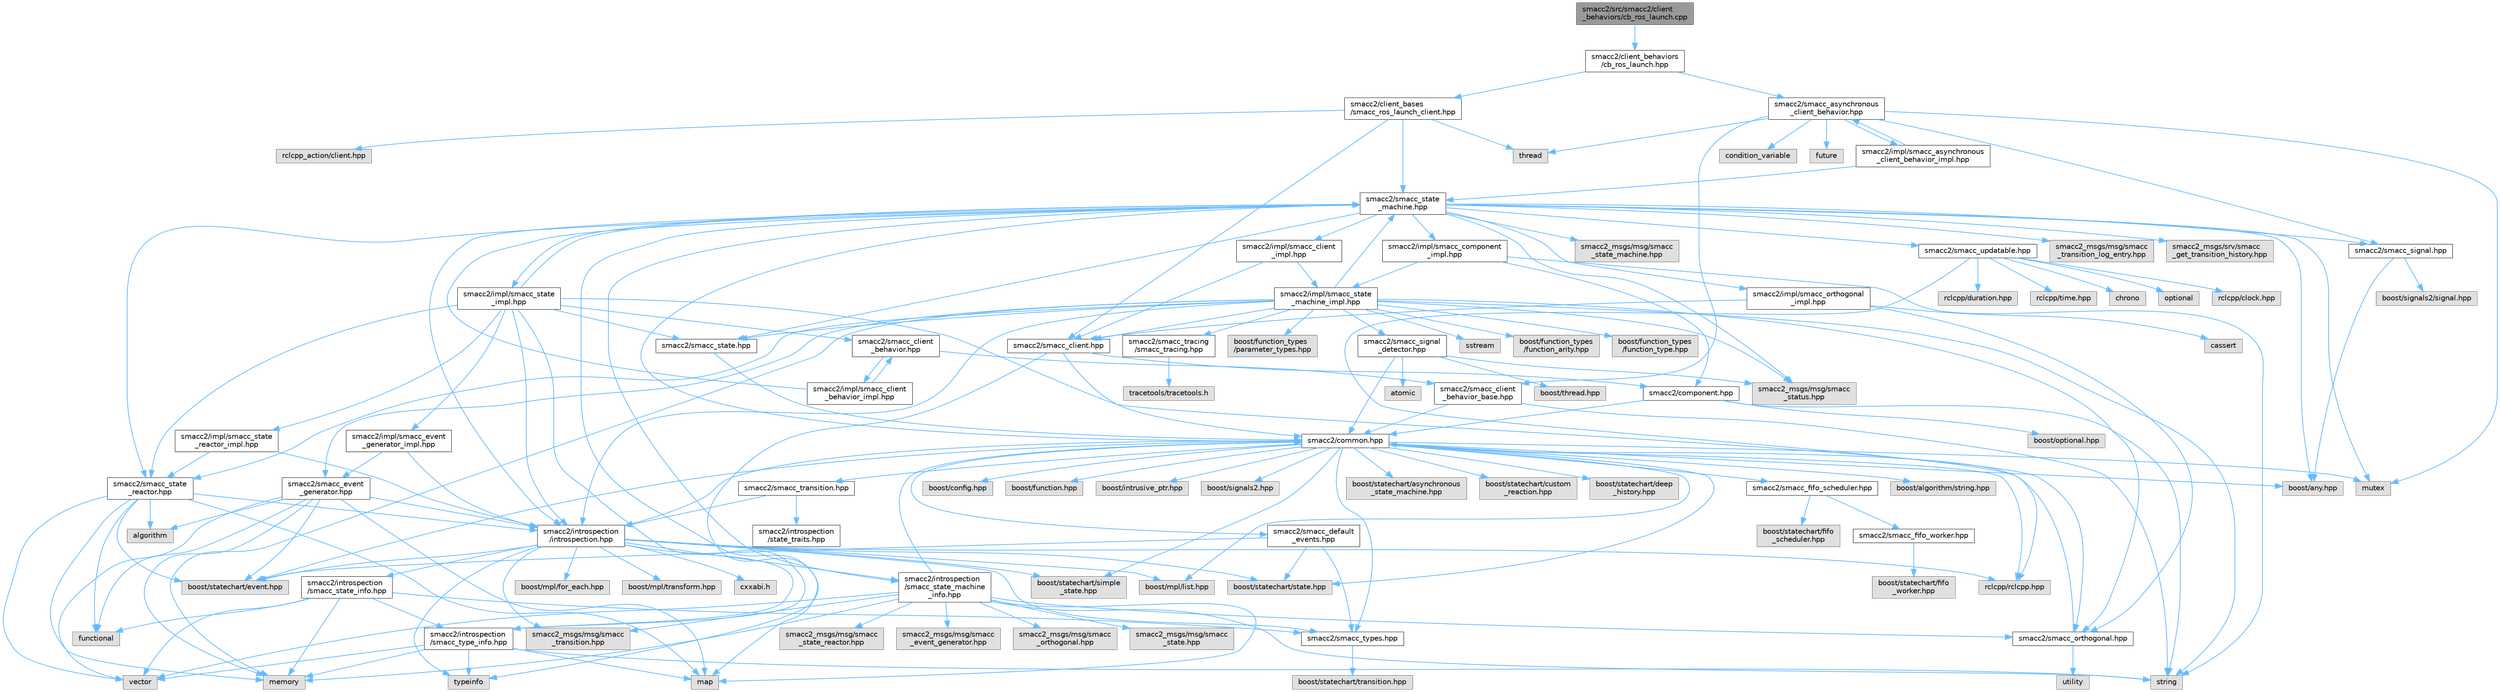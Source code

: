 digraph "smacc2/src/smacc2/client_behaviors/cb_ros_launch.cpp"
{
 // LATEX_PDF_SIZE
  bgcolor="transparent";
  edge [fontname=Helvetica,fontsize=10,labelfontname=Helvetica,labelfontsize=10];
  node [fontname=Helvetica,fontsize=10,shape=box,height=0.2,width=0.4];
  Node1 [label="smacc2/src/smacc2/client\l_behaviors/cb_ros_launch.cpp",height=0.2,width=0.4,color="gray40", fillcolor="grey60", style="filled", fontcolor="black",tooltip=" "];
  Node1 -> Node2 [color="steelblue1",style="solid"];
  Node2 [label="smacc2/client_behaviors\l/cb_ros_launch.hpp",height=0.2,width=0.4,color="grey40", fillcolor="white", style="filled",URL="$cb__ros__launch_8hpp.html",tooltip=" "];
  Node2 -> Node3 [color="steelblue1",style="solid"];
  Node3 [label="smacc2/client_bases\l/smacc_ros_launch_client.hpp",height=0.2,width=0.4,color="grey40", fillcolor="white", style="filled",URL="$smacc__ros__launch__client_8hpp.html",tooltip=" "];
  Node3 -> Node4 [color="steelblue1",style="solid"];
  Node4 [label="smacc2/smacc_client.hpp",height=0.2,width=0.4,color="grey40", fillcolor="white", style="filled",URL="$smacc__client_8hpp.html",tooltip=" "];
  Node4 -> Node5 [color="steelblue1",style="solid"];
  Node5 [label="smacc2/common.hpp",height=0.2,width=0.4,color="grey40", fillcolor="white", style="filled",URL="$common_8hpp.html",tooltip=" "];
  Node5 -> Node6 [color="steelblue1",style="solid"];
  Node6 [label="boost/statechart/asynchronous\l_state_machine.hpp",height=0.2,width=0.4,color="grey60", fillcolor="#E0E0E0", style="filled",tooltip=" "];
  Node5 -> Node7 [color="steelblue1",style="solid"];
  Node7 [label="boost/statechart/custom\l_reaction.hpp",height=0.2,width=0.4,color="grey60", fillcolor="#E0E0E0", style="filled",tooltip=" "];
  Node5 -> Node8 [color="steelblue1",style="solid"];
  Node8 [label="boost/statechart/deep\l_history.hpp",height=0.2,width=0.4,color="grey60", fillcolor="#E0E0E0", style="filled",tooltip=" "];
  Node5 -> Node9 [color="steelblue1",style="solid"];
  Node9 [label="boost/statechart/event.hpp",height=0.2,width=0.4,color="grey60", fillcolor="#E0E0E0", style="filled",tooltip=" "];
  Node5 -> Node10 [color="steelblue1",style="solid"];
  Node10 [label="boost/statechart/simple\l_state.hpp",height=0.2,width=0.4,color="grey60", fillcolor="#E0E0E0", style="filled",tooltip=" "];
  Node5 -> Node11 [color="steelblue1",style="solid"];
  Node11 [label="boost/statechart/state.hpp",height=0.2,width=0.4,color="grey60", fillcolor="#E0E0E0", style="filled",tooltip=" "];
  Node5 -> Node12 [color="steelblue1",style="solid"];
  Node12 [label="boost/algorithm/string.hpp",height=0.2,width=0.4,color="grey60", fillcolor="#E0E0E0", style="filled",tooltip=" "];
  Node5 -> Node13 [color="steelblue1",style="solid"];
  Node13 [label="boost/any.hpp",height=0.2,width=0.4,color="grey60", fillcolor="#E0E0E0", style="filled",tooltip=" "];
  Node5 -> Node14 [color="steelblue1",style="solid"];
  Node14 [label="boost/config.hpp",height=0.2,width=0.4,color="grey60", fillcolor="#E0E0E0", style="filled",tooltip=" "];
  Node5 -> Node15 [color="steelblue1",style="solid"];
  Node15 [label="boost/function.hpp",height=0.2,width=0.4,color="grey60", fillcolor="#E0E0E0", style="filled",tooltip=" "];
  Node5 -> Node16 [color="steelblue1",style="solid"];
  Node16 [label="boost/intrusive_ptr.hpp",height=0.2,width=0.4,color="grey60", fillcolor="#E0E0E0", style="filled",tooltip=" "];
  Node5 -> Node17 [color="steelblue1",style="solid"];
  Node17 [label="boost/mpl/list.hpp",height=0.2,width=0.4,color="grey60", fillcolor="#E0E0E0", style="filled",tooltip=" "];
  Node5 -> Node18 [color="steelblue1",style="solid"];
  Node18 [label="boost/signals2.hpp",height=0.2,width=0.4,color="grey60", fillcolor="#E0E0E0", style="filled",tooltip=" "];
  Node5 -> Node19 [color="steelblue1",style="solid"];
  Node19 [label="mutex",height=0.2,width=0.4,color="grey60", fillcolor="#E0E0E0", style="filled",tooltip=" "];
  Node5 -> Node20 [color="steelblue1",style="solid"];
  Node20 [label="rclcpp/rclcpp.hpp",height=0.2,width=0.4,color="grey60", fillcolor="#E0E0E0", style="filled",tooltip=" "];
  Node5 -> Node21 [color="steelblue1",style="solid"];
  Node21 [label="smacc2/introspection\l/introspection.hpp",height=0.2,width=0.4,color="grey40", fillcolor="white", style="filled",URL="$introspection_8hpp.html",tooltip=" "];
  Node21 -> Node9 [color="steelblue1",style="solid"];
  Node21 -> Node10 [color="steelblue1",style="solid"];
  Node21 -> Node11 [color="steelblue1",style="solid"];
  Node21 -> Node22 [color="steelblue1",style="solid"];
  Node22 [label="boost/mpl/for_each.hpp",height=0.2,width=0.4,color="grey60", fillcolor="#E0E0E0", style="filled",tooltip=" "];
  Node21 -> Node17 [color="steelblue1",style="solid"];
  Node21 -> Node23 [color="steelblue1",style="solid"];
  Node23 [label="boost/mpl/transform.hpp",height=0.2,width=0.4,color="grey60", fillcolor="#E0E0E0", style="filled",tooltip=" "];
  Node21 -> Node20 [color="steelblue1",style="solid"];
  Node21 -> Node24 [color="steelblue1",style="solid"];
  Node24 [label="typeinfo",height=0.2,width=0.4,color="grey60", fillcolor="#E0E0E0", style="filled",tooltip=" "];
  Node21 -> Node25 [color="steelblue1",style="solid"];
  Node25 [label="smacc2/introspection\l/smacc_state_info.hpp",height=0.2,width=0.4,color="grey40", fillcolor="white", style="filled",URL="$smacc__state__info_8hpp.html",tooltip=" "];
  Node25 -> Node26 [color="steelblue1",style="solid"];
  Node26 [label="functional",height=0.2,width=0.4,color="grey60", fillcolor="#E0E0E0", style="filled",tooltip=" "];
  Node25 -> Node27 [color="steelblue1",style="solid"];
  Node27 [label="memory",height=0.2,width=0.4,color="grey60", fillcolor="#E0E0E0", style="filled",tooltip=" "];
  Node25 -> Node28 [color="steelblue1",style="solid"];
  Node28 [label="smacc2/introspection\l/smacc_type_info.hpp",height=0.2,width=0.4,color="grey40", fillcolor="white", style="filled",URL="$smacc__type__info_8hpp.html",tooltip=" "];
  Node28 -> Node29 [color="steelblue1",style="solid"];
  Node29 [label="map",height=0.2,width=0.4,color="grey60", fillcolor="#E0E0E0", style="filled",tooltip=" "];
  Node28 -> Node27 [color="steelblue1",style="solid"];
  Node28 -> Node30 [color="steelblue1",style="solid"];
  Node30 [label="string",height=0.2,width=0.4,color="grey60", fillcolor="#E0E0E0", style="filled",tooltip=" "];
  Node28 -> Node24 [color="steelblue1",style="solid"];
  Node28 -> Node31 [color="steelblue1",style="solid"];
  Node31 [label="vector",height=0.2,width=0.4,color="grey60", fillcolor="#E0E0E0", style="filled",tooltip=" "];
  Node25 -> Node32 [color="steelblue1",style="solid"];
  Node32 [label="smacc2/smacc_types.hpp",height=0.2,width=0.4,color="grey40", fillcolor="white", style="filled",URL="$smacc__types_8hpp.html",tooltip=" "];
  Node32 -> Node33 [color="steelblue1",style="solid"];
  Node33 [label="boost/statechart/transition.hpp",height=0.2,width=0.4,color="grey60", fillcolor="#E0E0E0", style="filled",tooltip=" "];
  Node25 -> Node31 [color="steelblue1",style="solid"];
  Node21 -> Node28 [color="steelblue1",style="solid"];
  Node21 -> Node32 [color="steelblue1",style="solid"];
  Node21 -> Node34 [color="steelblue1",style="solid"];
  Node34 [label="cxxabi.h",height=0.2,width=0.4,color="grey60", fillcolor="#E0E0E0", style="filled",tooltip=" "];
  Node21 -> Node35 [color="steelblue1",style="solid"];
  Node35 [label="smacc2_msgs/msg/smacc\l_transition.hpp",height=0.2,width=0.4,color="grey60", fillcolor="#E0E0E0", style="filled",tooltip=" "];
  Node21 -> Node36 [color="steelblue1",style="solid"];
  Node36 [label="smacc2/introspection\l/smacc_state_machine\l_info.hpp",height=0.2,width=0.4,color="grey40", fillcolor="white", style="filled",URL="$smacc__state__machine__info_8hpp.html",tooltip=" "];
  Node36 -> Node29 [color="steelblue1",style="solid"];
  Node36 -> Node27 [color="steelblue1",style="solid"];
  Node36 -> Node30 [color="steelblue1",style="solid"];
  Node36 -> Node31 [color="steelblue1",style="solid"];
  Node36 -> Node5 [color="steelblue1",style="solid"];
  Node36 -> Node37 [color="steelblue1",style="solid"];
  Node37 [label="smacc2/smacc_orthogonal.hpp",height=0.2,width=0.4,color="grey40", fillcolor="white", style="filled",URL="$smacc__orthogonal_8hpp.html",tooltip=" "];
  Node37 -> Node5 [color="steelblue1",style="solid"];
  Node37 -> Node38 [color="steelblue1",style="solid"];
  Node38 [label="utility",height=0.2,width=0.4,color="grey60", fillcolor="#E0E0E0", style="filled",tooltip=" "];
  Node36 -> Node39 [color="steelblue1",style="solid"];
  Node39 [label="smacc2_msgs/msg/smacc\l_event_generator.hpp",height=0.2,width=0.4,color="grey60", fillcolor="#E0E0E0", style="filled",tooltip=" "];
  Node36 -> Node40 [color="steelblue1",style="solid"];
  Node40 [label="smacc2_msgs/msg/smacc\l_orthogonal.hpp",height=0.2,width=0.4,color="grey60", fillcolor="#E0E0E0", style="filled",tooltip=" "];
  Node36 -> Node41 [color="steelblue1",style="solid"];
  Node41 [label="smacc2_msgs/msg/smacc\l_state.hpp",height=0.2,width=0.4,color="grey60", fillcolor="#E0E0E0", style="filled",tooltip=" "];
  Node36 -> Node42 [color="steelblue1",style="solid"];
  Node42 [label="smacc2_msgs/msg/smacc\l_state_reactor.hpp",height=0.2,width=0.4,color="grey60", fillcolor="#E0E0E0", style="filled",tooltip=" "];
  Node36 -> Node35 [color="steelblue1",style="solid"];
  Node5 -> Node43 [color="steelblue1",style="solid"];
  Node43 [label="smacc2/smacc_fifo_scheduler.hpp",height=0.2,width=0.4,color="grey40", fillcolor="white", style="filled",URL="$smacc__fifo__scheduler_8hpp.html",tooltip=" "];
  Node43 -> Node44 [color="steelblue1",style="solid"];
  Node44 [label="boost/statechart/fifo\l_scheduler.hpp",height=0.2,width=0.4,color="grey60", fillcolor="#E0E0E0", style="filled",tooltip=" "];
  Node43 -> Node45 [color="steelblue1",style="solid"];
  Node45 [label="smacc2/smacc_fifo_worker.hpp",height=0.2,width=0.4,color="grey40", fillcolor="white", style="filled",URL="$smacc__fifo__worker_8hpp.html",tooltip=" "];
  Node45 -> Node46 [color="steelblue1",style="solid"];
  Node46 [label="boost/statechart/fifo\l_worker.hpp",height=0.2,width=0.4,color="grey60", fillcolor="#E0E0E0", style="filled",tooltip=" "];
  Node5 -> Node32 [color="steelblue1",style="solid"];
  Node5 -> Node47 [color="steelblue1",style="solid"];
  Node47 [label="smacc2/smacc_default\l_events.hpp",height=0.2,width=0.4,color="grey40", fillcolor="white", style="filled",URL="$smacc__default__events_8hpp.html",tooltip=" "];
  Node47 -> Node32 [color="steelblue1",style="solid"];
  Node47 -> Node9 [color="steelblue1",style="solid"];
  Node47 -> Node11 [color="steelblue1",style="solid"];
  Node5 -> Node48 [color="steelblue1",style="solid"];
  Node48 [label="smacc2/smacc_transition.hpp",height=0.2,width=0.4,color="grey40", fillcolor="white", style="filled",URL="$smacc__transition_8hpp.html",tooltip=" "];
  Node48 -> Node21 [color="steelblue1",style="solid"];
  Node48 -> Node49 [color="steelblue1",style="solid"];
  Node49 [label="smacc2/introspection\l/state_traits.hpp",height=0.2,width=0.4,color="grey40", fillcolor="white", style="filled",URL="$state__traits_8hpp.html",tooltip=" "];
  Node4 -> Node50 [color="steelblue1",style="solid"];
  Node50 [label="smacc2/component.hpp",height=0.2,width=0.4,color="grey40", fillcolor="white", style="filled",URL="$component_8hpp.html",tooltip=" "];
  Node50 -> Node30 [color="steelblue1",style="solid"];
  Node50 -> Node51 [color="steelblue1",style="solid"];
  Node51 [label="boost/optional.hpp",height=0.2,width=0.4,color="grey60", fillcolor="#E0E0E0", style="filled",tooltip=" "];
  Node50 -> Node5 [color="steelblue1",style="solid"];
  Node4 -> Node24 [color="steelblue1",style="solid"];
  Node3 -> Node52 [color="steelblue1",style="solid"];
  Node52 [label="smacc2/smacc_state\l_machine.hpp",height=0.2,width=0.4,color="grey40", fillcolor="white", style="filled",URL="$smacc__state__machine_8hpp.html",tooltip=" "];
  Node52 -> Node13 [color="steelblue1",style="solid"];
  Node52 -> Node29 [color="steelblue1",style="solid"];
  Node52 -> Node19 [color="steelblue1",style="solid"];
  Node52 -> Node5 [color="steelblue1",style="solid"];
  Node52 -> Node21 [color="steelblue1",style="solid"];
  Node52 -> Node36 [color="steelblue1",style="solid"];
  Node52 -> Node53 [color="steelblue1",style="solid"];
  Node53 [label="smacc2/smacc_signal.hpp",height=0.2,width=0.4,color="grey40", fillcolor="white", style="filled",URL="$smacc__signal_8hpp.html",tooltip=" "];
  Node53 -> Node13 [color="steelblue1",style="solid"];
  Node53 -> Node54 [color="steelblue1",style="solid"];
  Node54 [label="boost/signals2/signal.hpp",height=0.2,width=0.4,color="grey60", fillcolor="#E0E0E0", style="filled",tooltip=" "];
  Node52 -> Node55 [color="steelblue1",style="solid"];
  Node55 [label="smacc2/smacc_updatable.hpp",height=0.2,width=0.4,color="grey40", fillcolor="white", style="filled",URL="$smacc__updatable_8hpp.html",tooltip=" "];
  Node55 -> Node56 [color="steelblue1",style="solid"];
  Node56 [label="chrono",height=0.2,width=0.4,color="grey60", fillcolor="#E0E0E0", style="filled",tooltip=" "];
  Node55 -> Node57 [color="steelblue1",style="solid"];
  Node57 [label="optional",height=0.2,width=0.4,color="grey60", fillcolor="#E0E0E0", style="filled",tooltip=" "];
  Node55 -> Node58 [color="steelblue1",style="solid"];
  Node58 [label="rclcpp/clock.hpp",height=0.2,width=0.4,color="grey60", fillcolor="#E0E0E0", style="filled",tooltip=" "];
  Node55 -> Node59 [color="steelblue1",style="solid"];
  Node59 [label="rclcpp/duration.hpp",height=0.2,width=0.4,color="grey60", fillcolor="#E0E0E0", style="filled",tooltip=" "];
  Node55 -> Node20 [color="steelblue1",style="solid"];
  Node55 -> Node60 [color="steelblue1",style="solid"];
  Node60 [label="rclcpp/time.hpp",height=0.2,width=0.4,color="grey60", fillcolor="#E0E0E0", style="filled",tooltip=" "];
  Node52 -> Node61 [color="steelblue1",style="solid"];
  Node61 [label="smacc2_msgs/msg/smacc\l_state_machine.hpp",height=0.2,width=0.4,color="grey60", fillcolor="#E0E0E0", style="filled",tooltip=" "];
  Node52 -> Node62 [color="steelblue1",style="solid"];
  Node62 [label="smacc2_msgs/msg/smacc\l_status.hpp",height=0.2,width=0.4,color="grey60", fillcolor="#E0E0E0", style="filled",tooltip=" "];
  Node52 -> Node63 [color="steelblue1",style="solid"];
  Node63 [label="smacc2_msgs/msg/smacc\l_transition_log_entry.hpp",height=0.2,width=0.4,color="grey60", fillcolor="#E0E0E0", style="filled",tooltip=" "];
  Node52 -> Node64 [color="steelblue1",style="solid"];
  Node64 [label="smacc2_msgs/srv/smacc\l_get_transition_history.hpp",height=0.2,width=0.4,color="grey60", fillcolor="#E0E0E0", style="filled",tooltip=" "];
  Node52 -> Node65 [color="steelblue1",style="solid"];
  Node65 [label="smacc2/smacc_state.hpp",height=0.2,width=0.4,color="grey40", fillcolor="white", style="filled",URL="$smacc__state_8hpp.html",tooltip=" "];
  Node65 -> Node5 [color="steelblue1",style="solid"];
  Node52 -> Node66 [color="steelblue1",style="solid"];
  Node66 [label="smacc2/smacc_state\l_reactor.hpp",height=0.2,width=0.4,color="grey40", fillcolor="white", style="filled",URL="$smacc__state__reactor_8hpp.html",tooltip=" "];
  Node66 -> Node67 [color="steelblue1",style="solid"];
  Node67 [label="algorithm",height=0.2,width=0.4,color="grey60", fillcolor="#E0E0E0", style="filled",tooltip=" "];
  Node66 -> Node9 [color="steelblue1",style="solid"];
  Node66 -> Node26 [color="steelblue1",style="solid"];
  Node66 -> Node29 [color="steelblue1",style="solid"];
  Node66 -> Node27 [color="steelblue1",style="solid"];
  Node66 -> Node21 [color="steelblue1",style="solid"];
  Node66 -> Node31 [color="steelblue1",style="solid"];
  Node52 -> Node68 [color="steelblue1",style="solid"];
  Node68 [label="smacc2/impl/smacc_client\l_impl.hpp",height=0.2,width=0.4,color="grey40", fillcolor="white", style="filled",URL="$smacc__client__impl_8hpp.html",tooltip=" "];
  Node68 -> Node69 [color="steelblue1",style="solid"];
  Node69 [label="smacc2/impl/smacc_state\l_machine_impl.hpp",height=0.2,width=0.4,color="grey40", fillcolor="white", style="filled",URL="$smacc__state__machine__impl_8hpp.html",tooltip=" "];
  Node69 -> Node27 [color="steelblue1",style="solid"];
  Node69 -> Node70 [color="steelblue1",style="solid"];
  Node70 [label="sstream",height=0.2,width=0.4,color="grey60", fillcolor="#E0E0E0", style="filled",tooltip=" "];
  Node69 -> Node30 [color="steelblue1",style="solid"];
  Node69 -> Node21 [color="steelblue1",style="solid"];
  Node69 -> Node4 [color="steelblue1",style="solid"];
  Node69 -> Node71 [color="steelblue1",style="solid"];
  Node71 [label="smacc2/smacc_event\l_generator.hpp",height=0.2,width=0.4,color="grey40", fillcolor="white", style="filled",URL="$smacc__event__generator_8hpp.html",tooltip=" "];
  Node71 -> Node67 [color="steelblue1",style="solid"];
  Node71 -> Node9 [color="steelblue1",style="solid"];
  Node71 -> Node26 [color="steelblue1",style="solid"];
  Node71 -> Node29 [color="steelblue1",style="solid"];
  Node71 -> Node27 [color="steelblue1",style="solid"];
  Node71 -> Node21 [color="steelblue1",style="solid"];
  Node71 -> Node31 [color="steelblue1",style="solid"];
  Node69 -> Node37 [color="steelblue1",style="solid"];
  Node69 -> Node72 [color="steelblue1",style="solid"];
  Node72 [label="smacc2/smacc_signal\l_detector.hpp",height=0.2,width=0.4,color="grey40", fillcolor="white", style="filled",URL="$smacc__signal__detector_8hpp.html",tooltip=" "];
  Node72 -> Node73 [color="steelblue1",style="solid"];
  Node73 [label="atomic",height=0.2,width=0.4,color="grey60", fillcolor="#E0E0E0", style="filled",tooltip=" "];
  Node72 -> Node74 [color="steelblue1",style="solid"];
  Node74 [label="boost/thread.hpp",height=0.2,width=0.4,color="grey60", fillcolor="#E0E0E0", style="filled",tooltip=" "];
  Node72 -> Node5 [color="steelblue1",style="solid"];
  Node72 -> Node62 [color="steelblue1",style="solid"];
  Node69 -> Node65 [color="steelblue1",style="solid"];
  Node69 -> Node52 [color="steelblue1",style="solid"];
  Node69 -> Node66 [color="steelblue1",style="solid"];
  Node69 -> Node75 [color="steelblue1",style="solid"];
  Node75 [label="boost/function_types\l/function_arity.hpp",height=0.2,width=0.4,color="grey60", fillcolor="#E0E0E0", style="filled",tooltip=" "];
  Node69 -> Node76 [color="steelblue1",style="solid"];
  Node76 [label="boost/function_types\l/function_type.hpp",height=0.2,width=0.4,color="grey60", fillcolor="#E0E0E0", style="filled",tooltip=" "];
  Node69 -> Node77 [color="steelblue1",style="solid"];
  Node77 [label="boost/function_types\l/parameter_types.hpp",height=0.2,width=0.4,color="grey60", fillcolor="#E0E0E0", style="filled",tooltip=" "];
  Node69 -> Node78 [color="steelblue1",style="solid"];
  Node78 [label="smacc2/smacc_tracing\l/smacc_tracing.hpp",height=0.2,width=0.4,color="grey40", fillcolor="white", style="filled",URL="$smacc__tracing_8hpp.html",tooltip=" "];
  Node78 -> Node79 [color="steelblue1",style="solid"];
  Node79 [label="tracetools/tracetools.h",height=0.2,width=0.4,color="grey60", fillcolor="#E0E0E0", style="filled",tooltip=" "];
  Node69 -> Node62 [color="steelblue1",style="solid"];
  Node68 -> Node4 [color="steelblue1",style="solid"];
  Node52 -> Node80 [color="steelblue1",style="solid"];
  Node80 [label="smacc2/impl/smacc_component\l_impl.hpp",height=0.2,width=0.4,color="grey40", fillcolor="white", style="filled",URL="$smacc__component__impl_8hpp.html",tooltip=" "];
  Node80 -> Node30 [color="steelblue1",style="solid"];
  Node80 -> Node50 [color="steelblue1",style="solid"];
  Node80 -> Node69 [color="steelblue1",style="solid"];
  Node52 -> Node81 [color="steelblue1",style="solid"];
  Node81 [label="smacc2/impl/smacc_orthogonal\l_impl.hpp",height=0.2,width=0.4,color="grey40", fillcolor="white", style="filled",URL="$smacc__orthogonal__impl_8hpp.html",tooltip=" "];
  Node81 -> Node82 [color="steelblue1",style="solid"];
  Node82 [label="cassert",height=0.2,width=0.4,color="grey60", fillcolor="#E0E0E0", style="filled",tooltip=" "];
  Node81 -> Node4 [color="steelblue1",style="solid"];
  Node81 -> Node37 [color="steelblue1",style="solid"];
  Node52 -> Node83 [color="steelblue1",style="solid"];
  Node83 [label="smacc2/impl/smacc_state\l_impl.hpp",height=0.2,width=0.4,color="grey40", fillcolor="white", style="filled",URL="$smacc__state__impl_8hpp.html",tooltip=" "];
  Node83 -> Node21 [color="steelblue1",style="solid"];
  Node83 -> Node84 [color="steelblue1",style="solid"];
  Node84 [label="smacc2/smacc_client\l_behavior.hpp",height=0.2,width=0.4,color="grey40", fillcolor="white", style="filled",URL="$smacc__client__behavior_8hpp.html",tooltip=" "];
  Node84 -> Node85 [color="steelblue1",style="solid"];
  Node85 [label="smacc2/smacc_client\l_behavior_base.hpp",height=0.2,width=0.4,color="grey40", fillcolor="white", style="filled",URL="$smacc__client__behavior__base_8hpp.html",tooltip=" "];
  Node85 -> Node30 [color="steelblue1",style="solid"];
  Node85 -> Node5 [color="steelblue1",style="solid"];
  Node84 -> Node86 [color="steelblue1",style="solid"];
  Node86 [label="smacc2/impl/smacc_client\l_behavior_impl.hpp",height=0.2,width=0.4,color="grey40", fillcolor="white", style="filled",URL="$smacc__client__behavior__impl_8hpp.html",tooltip=" "];
  Node86 -> Node84 [color="steelblue1",style="solid"];
  Node86 -> Node52 [color="steelblue1",style="solid"];
  Node83 -> Node37 [color="steelblue1",style="solid"];
  Node83 -> Node65 [color="steelblue1",style="solid"];
  Node83 -> Node66 [color="steelblue1",style="solid"];
  Node83 -> Node28 [color="steelblue1",style="solid"];
  Node83 -> Node52 [color="steelblue1",style="solid"];
  Node83 -> Node87 [color="steelblue1",style="solid"];
  Node87 [label="smacc2/impl/smacc_event\l_generator_impl.hpp",height=0.2,width=0.4,color="grey40", fillcolor="white", style="filled",URL="$smacc__event__generator__impl_8hpp.html",tooltip=" "];
  Node87 -> Node21 [color="steelblue1",style="solid"];
  Node87 -> Node71 [color="steelblue1",style="solid"];
  Node83 -> Node88 [color="steelblue1",style="solid"];
  Node88 [label="smacc2/impl/smacc_state\l_reactor_impl.hpp",height=0.2,width=0.4,color="grey40", fillcolor="white", style="filled",URL="$smacc__state__reactor__impl_8hpp.html",tooltip=" "];
  Node88 -> Node21 [color="steelblue1",style="solid"];
  Node88 -> Node66 [color="steelblue1",style="solid"];
  Node3 -> Node89 [color="steelblue1",style="solid"];
  Node89 [label="rclcpp_action/client.hpp",height=0.2,width=0.4,color="grey60", fillcolor="#E0E0E0", style="filled",tooltip=" "];
  Node3 -> Node90 [color="steelblue1",style="solid"];
  Node90 [label="thread",height=0.2,width=0.4,color="grey60", fillcolor="#E0E0E0", style="filled",tooltip=" "];
  Node2 -> Node91 [color="steelblue1",style="solid"];
  Node91 [label="smacc2/smacc_asynchronous\l_client_behavior.hpp",height=0.2,width=0.4,color="grey40", fillcolor="white", style="filled",URL="$smacc__asynchronous__client__behavior_8hpp.html",tooltip=" "];
  Node91 -> Node92 [color="steelblue1",style="solid"];
  Node92 [label="condition_variable",height=0.2,width=0.4,color="grey60", fillcolor="#E0E0E0", style="filled",tooltip=" "];
  Node91 -> Node93 [color="steelblue1",style="solid"];
  Node93 [label="future",height=0.2,width=0.4,color="grey60", fillcolor="#E0E0E0", style="filled",tooltip=" "];
  Node91 -> Node19 [color="steelblue1",style="solid"];
  Node91 -> Node85 [color="steelblue1",style="solid"];
  Node91 -> Node53 [color="steelblue1",style="solid"];
  Node91 -> Node90 [color="steelblue1",style="solid"];
  Node91 -> Node94 [color="steelblue1",style="solid"];
  Node94 [label="smacc2/impl/smacc_asynchronous\l_client_behavior_impl.hpp",height=0.2,width=0.4,color="grey40", fillcolor="white", style="filled",URL="$smacc__asynchronous__client__behavior__impl_8hpp.html",tooltip=" "];
  Node94 -> Node91 [color="steelblue1",style="solid"];
  Node94 -> Node52 [color="steelblue1",style="solid"];
}

